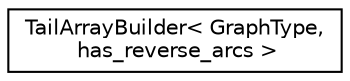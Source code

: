 digraph "Graphical Class Hierarchy"
{
 // LATEX_PDF_SIZE
  edge [fontname="Helvetica",fontsize="10",labelfontname="Helvetica",labelfontsize="10"];
  node [fontname="Helvetica",fontsize="10",shape=record];
  rankdir="LR";
  Node0 [label="TailArrayBuilder\< GraphType,\l has_reverse_arcs \>",height=0.2,width=0.4,color="black", fillcolor="white", style="filled",URL="$structoperations__research_1_1or__internal_1_1_tail_array_builder.html",tooltip=" "];
}
